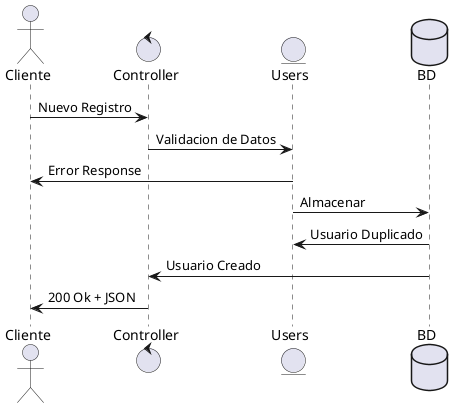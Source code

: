 @startuml
    actor Cliente
    control Controller
    entity Users
    database BD
    Cliente -> Controller : Nuevo Registro
    Controller -> Users : Validacion de Datos
    Users -> Cliente : Error Response
    Users -> BD : Almacenar
    BD -> Users : Usuario Duplicado
    BD -> Controller : Usuario Creado
    Controller -> Cliente : 200 Ok + JSON
@enduml